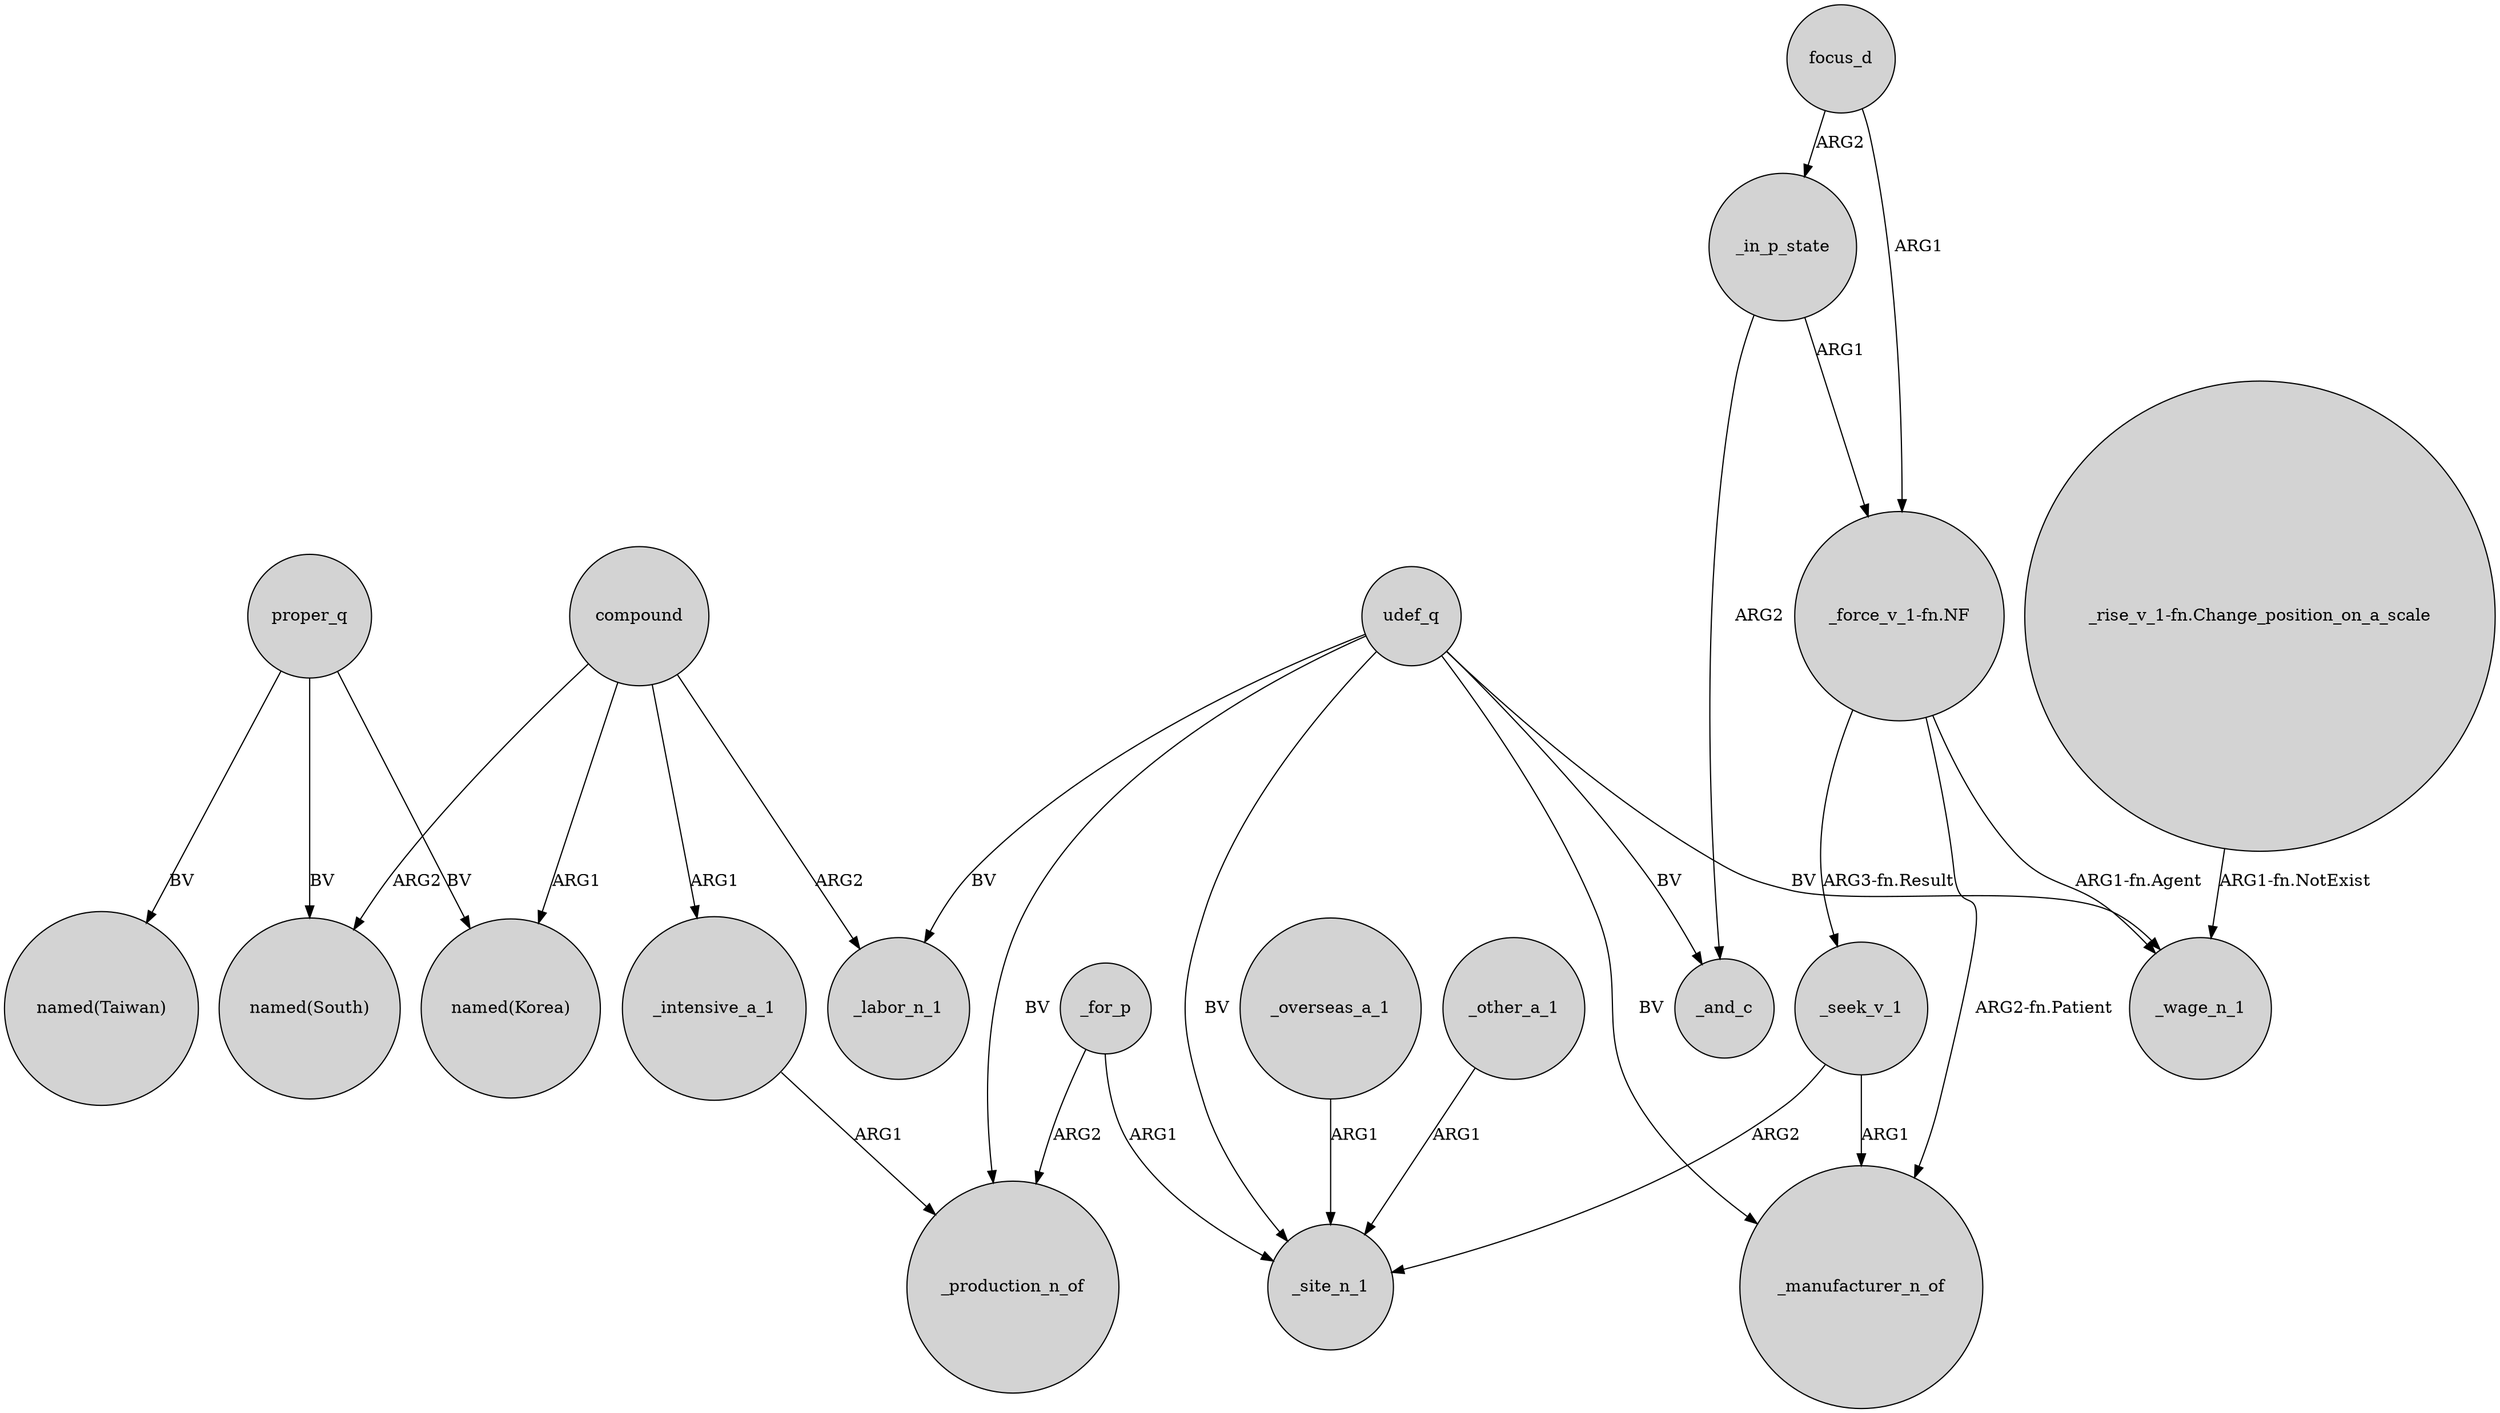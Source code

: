 digraph {
	node [shape=circle style=filled]
	udef_q -> _production_n_of [label=BV]
	compound -> "named(South)" [label=ARG2]
	udef_q -> _wage_n_1 [label=BV]
	"_force_v_1-fn.NF" -> _manufacturer_n_of [label="ARG2-fn.Patient"]
	"_force_v_1-fn.NF" -> _wage_n_1 [label="ARG1-fn.Agent"]
	_in_p_state -> "_force_v_1-fn.NF" [label=ARG1]
	focus_d -> _in_p_state [label=ARG2]
	_overseas_a_1 -> _site_n_1 [label=ARG1]
	_intensive_a_1 -> _production_n_of [label=ARG1]
	compound -> _labor_n_1 [label=ARG2]
	focus_d -> "_force_v_1-fn.NF" [label=ARG1]
	udef_q -> _manufacturer_n_of [label=BV]
	udef_q -> _labor_n_1 [label=BV]
	udef_q -> _site_n_1 [label=BV]
	_seek_v_1 -> _manufacturer_n_of [label=ARG1]
	proper_q -> "named(Korea)" [label=BV]
	"_force_v_1-fn.NF" -> _seek_v_1 [label="ARG3-fn.Result"]
	_for_p -> _site_n_1 [label=ARG1]
	compound -> _intensive_a_1 [label=ARG1]
	"_rise_v_1-fn.Change_position_on_a_scale" -> _wage_n_1 [label="ARG1-fn.NotExist"]
	proper_q -> "named(Taiwan)" [label=BV]
	_for_p -> _production_n_of [label=ARG2]
	_seek_v_1 -> _site_n_1 [label=ARG2]
	udef_q -> _and_c [label=BV]
	proper_q -> "named(South)" [label=BV]
	compound -> "named(Korea)" [label=ARG1]
	_in_p_state -> _and_c [label=ARG2]
	_other_a_1 -> _site_n_1 [label=ARG1]
}
